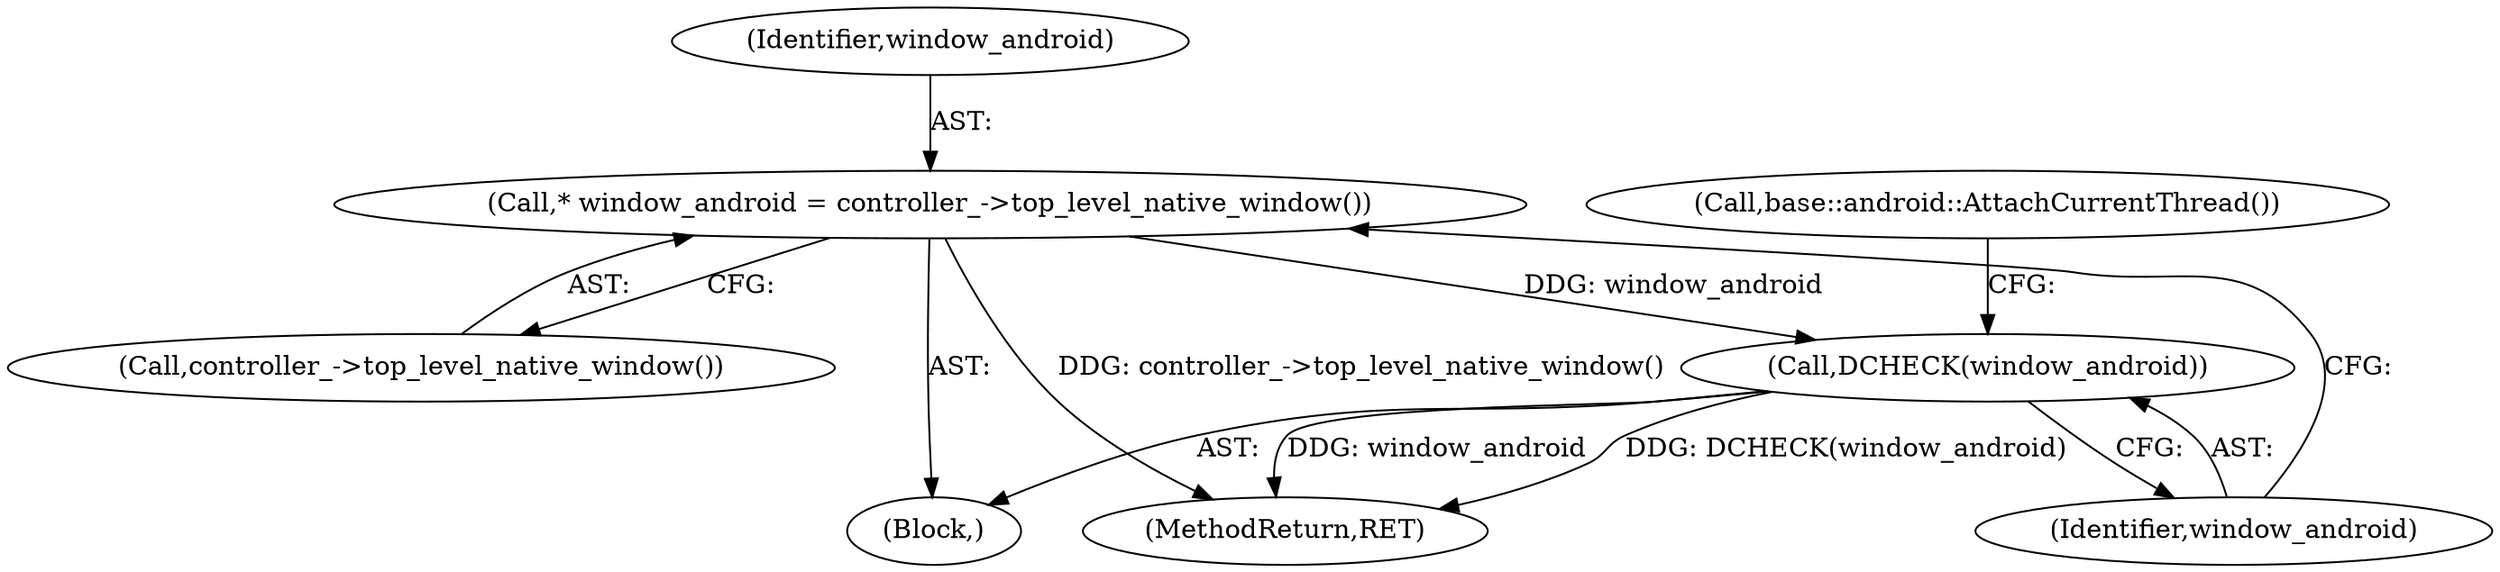 digraph "0_Chrome_961d0cda4cfc3bcf04aa48ccc32772d63af12d9b_0@pointer" {
"1000104" [label="(Call,* window_android = controller_->top_level_native_window())"];
"1000107" [label="(Call,DCHECK(window_android))"];
"1000116" [label="(MethodReturn,RET)"];
"1000105" [label="(Identifier,window_android)"];
"1000102" [label="(Block,)"];
"1000111" [label="(Call,base::android::AttachCurrentThread())"];
"1000104" [label="(Call,* window_android = controller_->top_level_native_window())"];
"1000107" [label="(Call,DCHECK(window_android))"];
"1000106" [label="(Call,controller_->top_level_native_window())"];
"1000108" [label="(Identifier,window_android)"];
"1000104" -> "1000102"  [label="AST: "];
"1000104" -> "1000106"  [label="CFG: "];
"1000105" -> "1000104"  [label="AST: "];
"1000106" -> "1000104"  [label="AST: "];
"1000108" -> "1000104"  [label="CFG: "];
"1000104" -> "1000116"  [label="DDG: controller_->top_level_native_window()"];
"1000104" -> "1000107"  [label="DDG: window_android"];
"1000107" -> "1000102"  [label="AST: "];
"1000107" -> "1000108"  [label="CFG: "];
"1000108" -> "1000107"  [label="AST: "];
"1000111" -> "1000107"  [label="CFG: "];
"1000107" -> "1000116"  [label="DDG: window_android"];
"1000107" -> "1000116"  [label="DDG: DCHECK(window_android)"];
}
